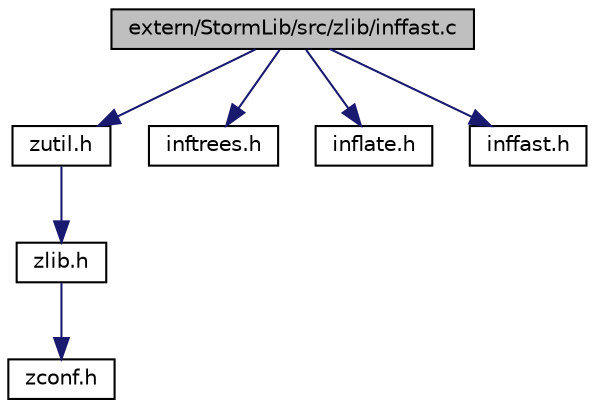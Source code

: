digraph G
{
  edge [fontname="Helvetica",fontsize="10",labelfontname="Helvetica",labelfontsize="10"];
  node [fontname="Helvetica",fontsize="10",shape=record];
  Node1 [label="extern/StormLib/src/zlib/inffast.c",height=0.2,width=0.4,color="black", fillcolor="grey75", style="filled" fontcolor="black"];
  Node1 -> Node2 [color="midnightblue",fontsize="10",style="solid",fontname="Helvetica"];
  Node2 [label="zutil.h",height=0.2,width=0.4,color="black", fillcolor="white", style="filled",URL="$zutil_8h.html"];
  Node2 -> Node3 [color="midnightblue",fontsize="10",style="solid",fontname="Helvetica"];
  Node3 [label="zlib.h",height=0.2,width=0.4,color="black", fillcolor="white", style="filled",URL="$zlib_8h.html"];
  Node3 -> Node4 [color="midnightblue",fontsize="10",style="solid",fontname="Helvetica"];
  Node4 [label="zconf.h",height=0.2,width=0.4,color="black", fillcolor="white", style="filled",URL="$zconf_8h.html"];
  Node1 -> Node5 [color="midnightblue",fontsize="10",style="solid",fontname="Helvetica"];
  Node5 [label="inftrees.h",height=0.2,width=0.4,color="black", fillcolor="white", style="filled",URL="$inftrees_8h.html"];
  Node1 -> Node6 [color="midnightblue",fontsize="10",style="solid",fontname="Helvetica"];
  Node6 [label="inflate.h",height=0.2,width=0.4,color="black", fillcolor="white", style="filled",URL="$inflate_8h.html"];
  Node1 -> Node7 [color="midnightblue",fontsize="10",style="solid",fontname="Helvetica"];
  Node7 [label="inffast.h",height=0.2,width=0.4,color="black", fillcolor="white", style="filled",URL="$inffast_8h.html"];
}

